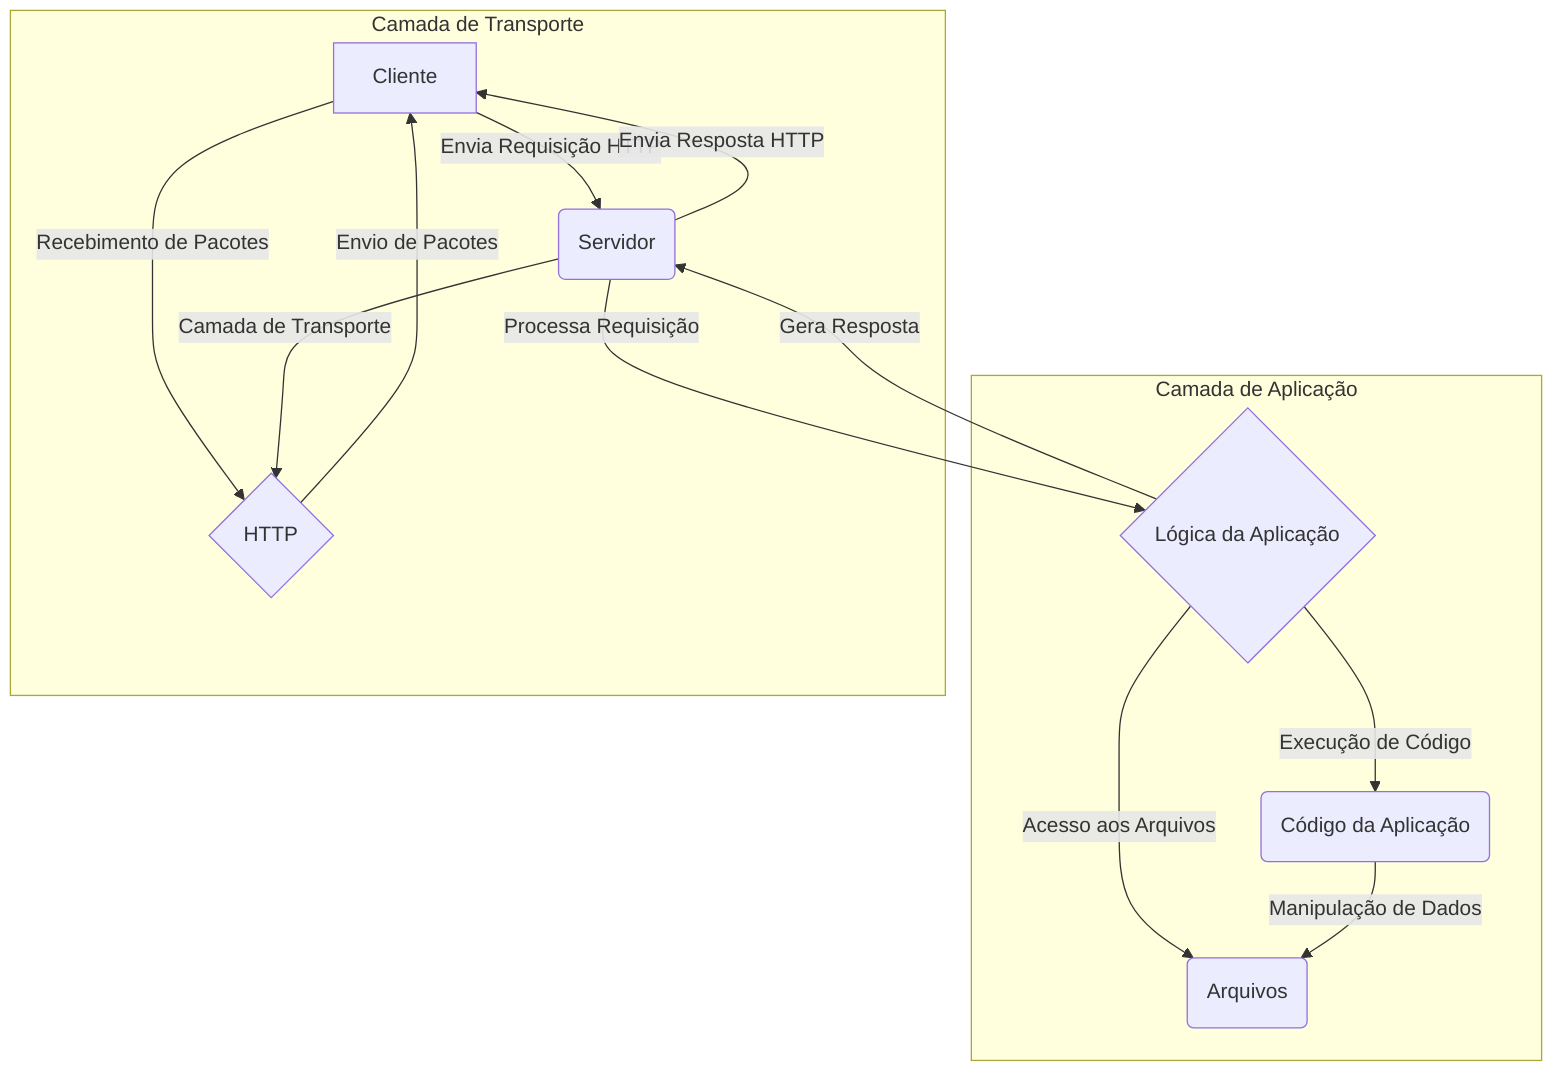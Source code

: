 graph TD;
  A[Cliente] -->|Envia Requisição HTTP| B(Servidor);
  B -->|Processa Requisição| C{Lógica da Aplicação};
  C -->|Gera Resposta| B;
  B -->|Envia Resposta HTTP| A;
  C -->|Acesso aos Arquivos| D(Arquivos);
  
  subgraph Camada de Aplicação
    C -->|Execução de Código| F(Código da Aplicação);
    F -->|Manipulação de Dados| D;
  end

  subgraph Camada de Transporte
    A -->|Recebimento de Pacotes| G;
    B -->|Camada de Transporte| G{HTTP};
    G -->|Envio de Pacotes| A;
  end